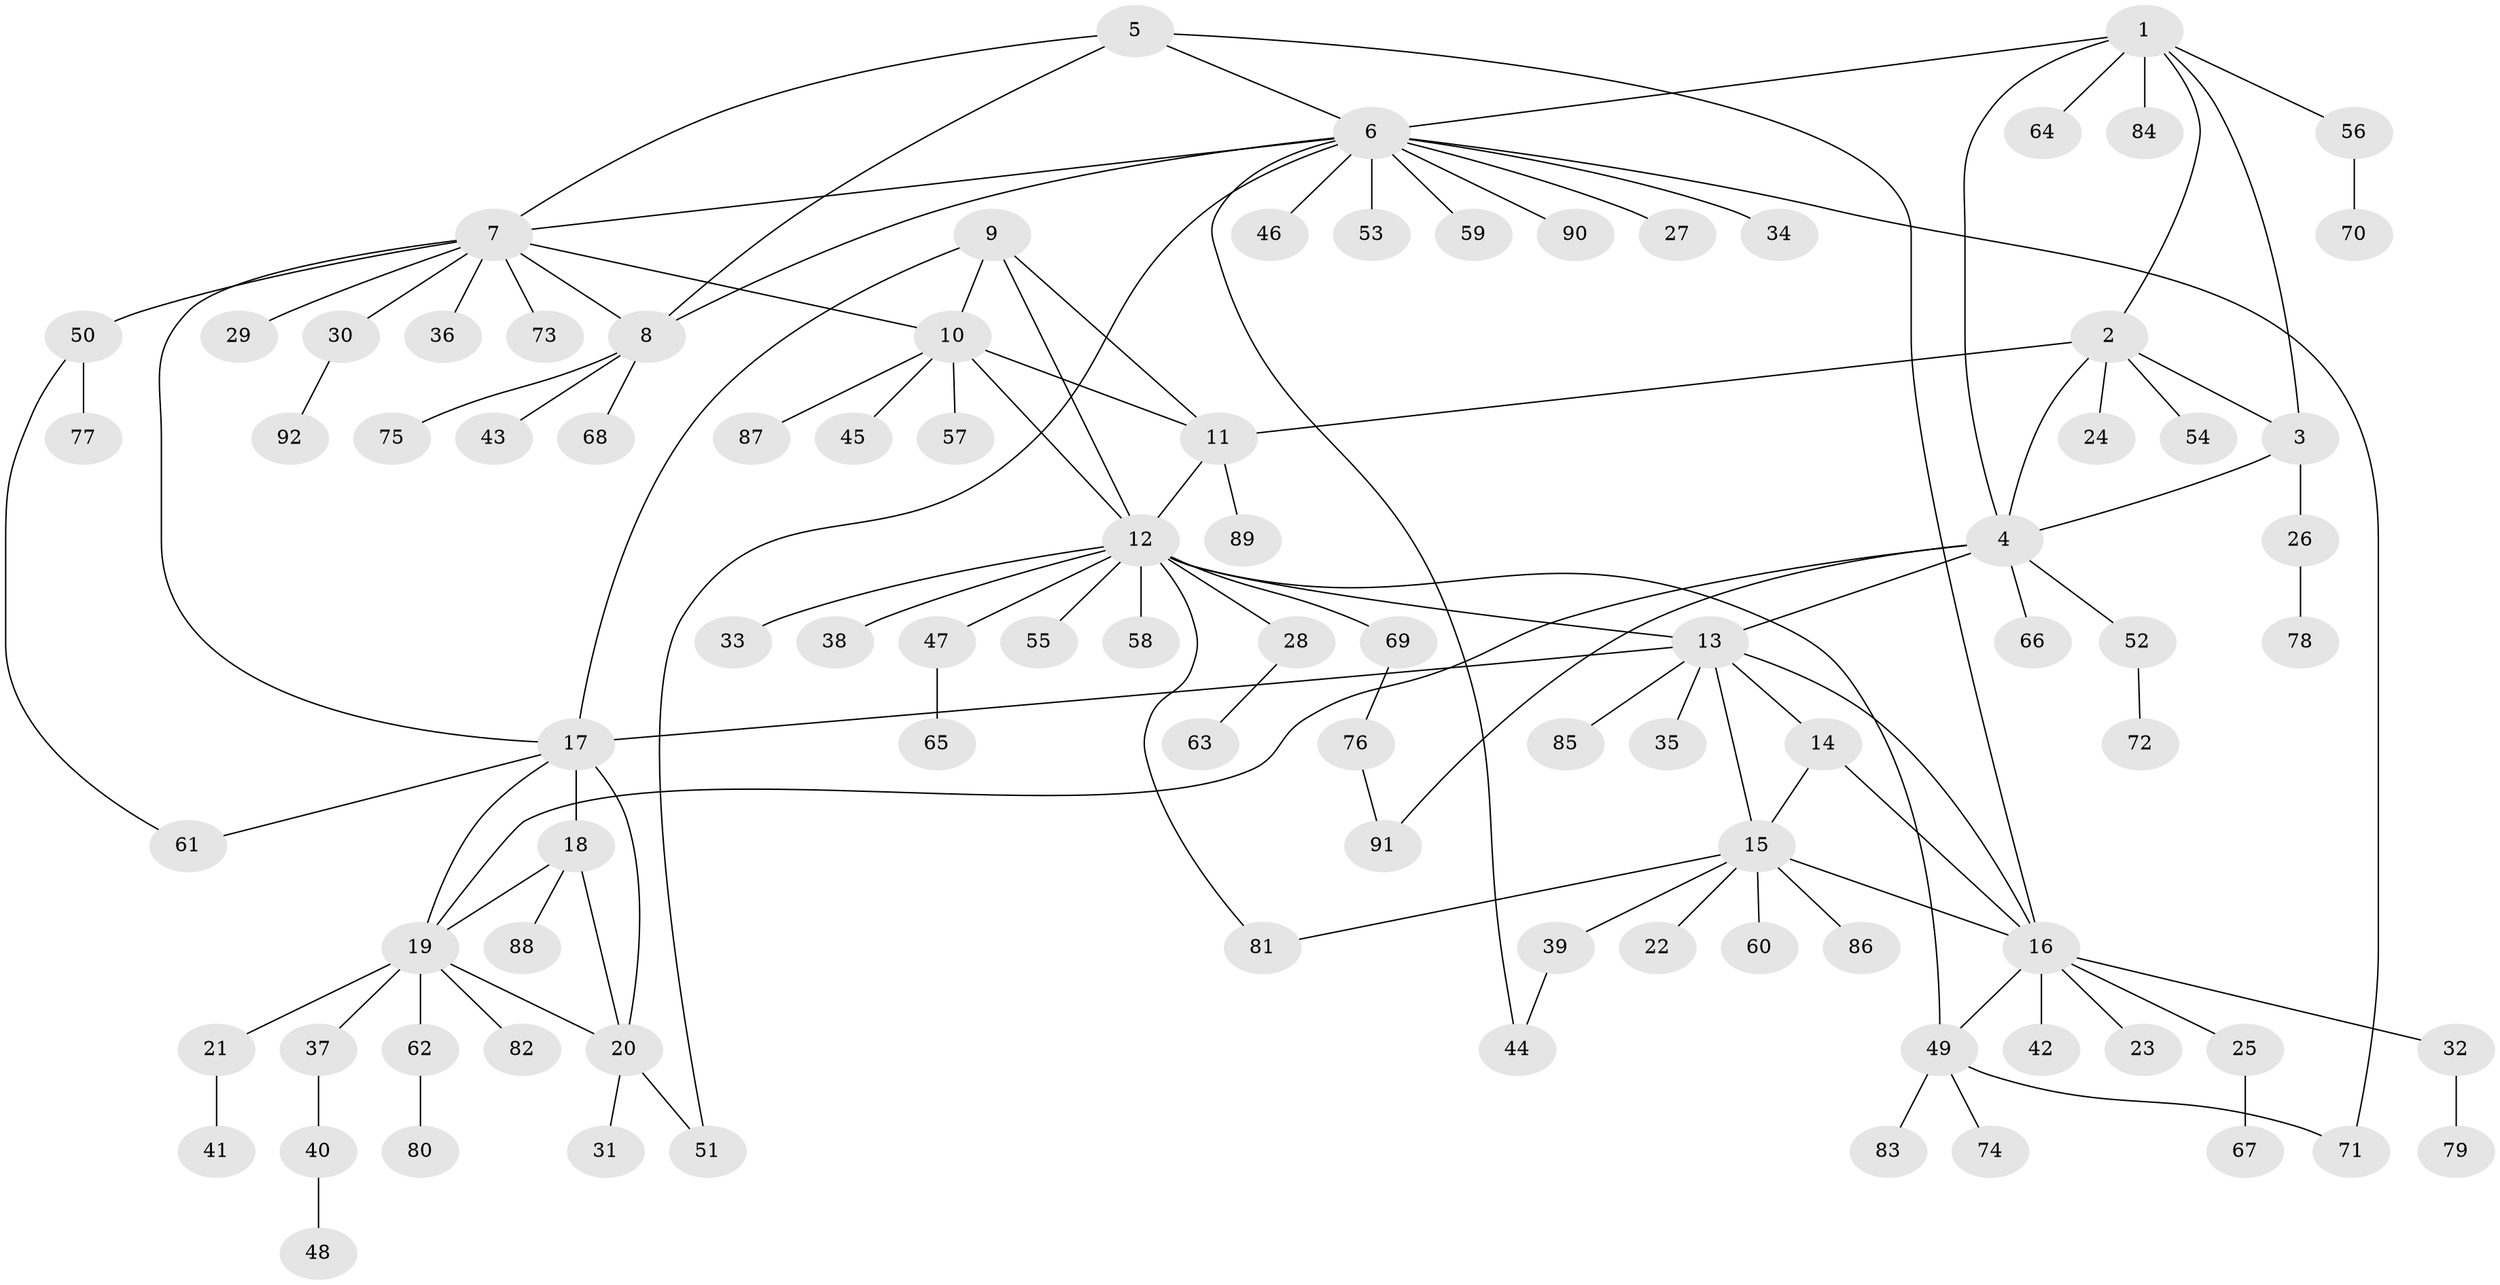 // coarse degree distribution, {4: 0.10869565217391304, 8: 0.021739130434782608, 6: 0.08695652173913043, 2: 0.15217391304347827, 1: 0.4782608695652174, 10: 0.021739130434782608, 3: 0.06521739130434782, 7: 0.021739130434782608, 5: 0.021739130434782608, 11: 0.021739130434782608}
// Generated by graph-tools (version 1.1) at 2025/37/03/04/25 23:37:32]
// undirected, 92 vertices, 119 edges
graph export_dot {
  node [color=gray90,style=filled];
  1;
  2;
  3;
  4;
  5;
  6;
  7;
  8;
  9;
  10;
  11;
  12;
  13;
  14;
  15;
  16;
  17;
  18;
  19;
  20;
  21;
  22;
  23;
  24;
  25;
  26;
  27;
  28;
  29;
  30;
  31;
  32;
  33;
  34;
  35;
  36;
  37;
  38;
  39;
  40;
  41;
  42;
  43;
  44;
  45;
  46;
  47;
  48;
  49;
  50;
  51;
  52;
  53;
  54;
  55;
  56;
  57;
  58;
  59;
  60;
  61;
  62;
  63;
  64;
  65;
  66;
  67;
  68;
  69;
  70;
  71;
  72;
  73;
  74;
  75;
  76;
  77;
  78;
  79;
  80;
  81;
  82;
  83;
  84;
  85;
  86;
  87;
  88;
  89;
  90;
  91;
  92;
  1 -- 2;
  1 -- 3;
  1 -- 4;
  1 -- 6;
  1 -- 56;
  1 -- 64;
  1 -- 84;
  2 -- 3;
  2 -- 4;
  2 -- 11;
  2 -- 24;
  2 -- 54;
  3 -- 4;
  3 -- 26;
  4 -- 13;
  4 -- 19;
  4 -- 52;
  4 -- 66;
  4 -- 91;
  5 -- 6;
  5 -- 7;
  5 -- 8;
  5 -- 16;
  6 -- 7;
  6 -- 8;
  6 -- 27;
  6 -- 34;
  6 -- 44;
  6 -- 46;
  6 -- 51;
  6 -- 53;
  6 -- 59;
  6 -- 71;
  6 -- 90;
  7 -- 8;
  7 -- 10;
  7 -- 17;
  7 -- 29;
  7 -- 30;
  7 -- 36;
  7 -- 50;
  7 -- 73;
  8 -- 43;
  8 -- 68;
  8 -- 75;
  9 -- 10;
  9 -- 11;
  9 -- 12;
  9 -- 17;
  10 -- 11;
  10 -- 12;
  10 -- 45;
  10 -- 57;
  10 -- 87;
  11 -- 12;
  11 -- 89;
  12 -- 13;
  12 -- 28;
  12 -- 33;
  12 -- 38;
  12 -- 47;
  12 -- 49;
  12 -- 55;
  12 -- 58;
  12 -- 69;
  12 -- 81;
  13 -- 14;
  13 -- 15;
  13 -- 16;
  13 -- 17;
  13 -- 35;
  13 -- 85;
  14 -- 15;
  14 -- 16;
  15 -- 16;
  15 -- 22;
  15 -- 39;
  15 -- 60;
  15 -- 81;
  15 -- 86;
  16 -- 23;
  16 -- 25;
  16 -- 32;
  16 -- 42;
  16 -- 49;
  17 -- 18;
  17 -- 19;
  17 -- 20;
  17 -- 61;
  18 -- 19;
  18 -- 20;
  18 -- 88;
  19 -- 20;
  19 -- 21;
  19 -- 37;
  19 -- 62;
  19 -- 82;
  20 -- 31;
  20 -- 51;
  21 -- 41;
  25 -- 67;
  26 -- 78;
  28 -- 63;
  30 -- 92;
  32 -- 79;
  37 -- 40;
  39 -- 44;
  40 -- 48;
  47 -- 65;
  49 -- 71;
  49 -- 74;
  49 -- 83;
  50 -- 61;
  50 -- 77;
  52 -- 72;
  56 -- 70;
  62 -- 80;
  69 -- 76;
  76 -- 91;
}
